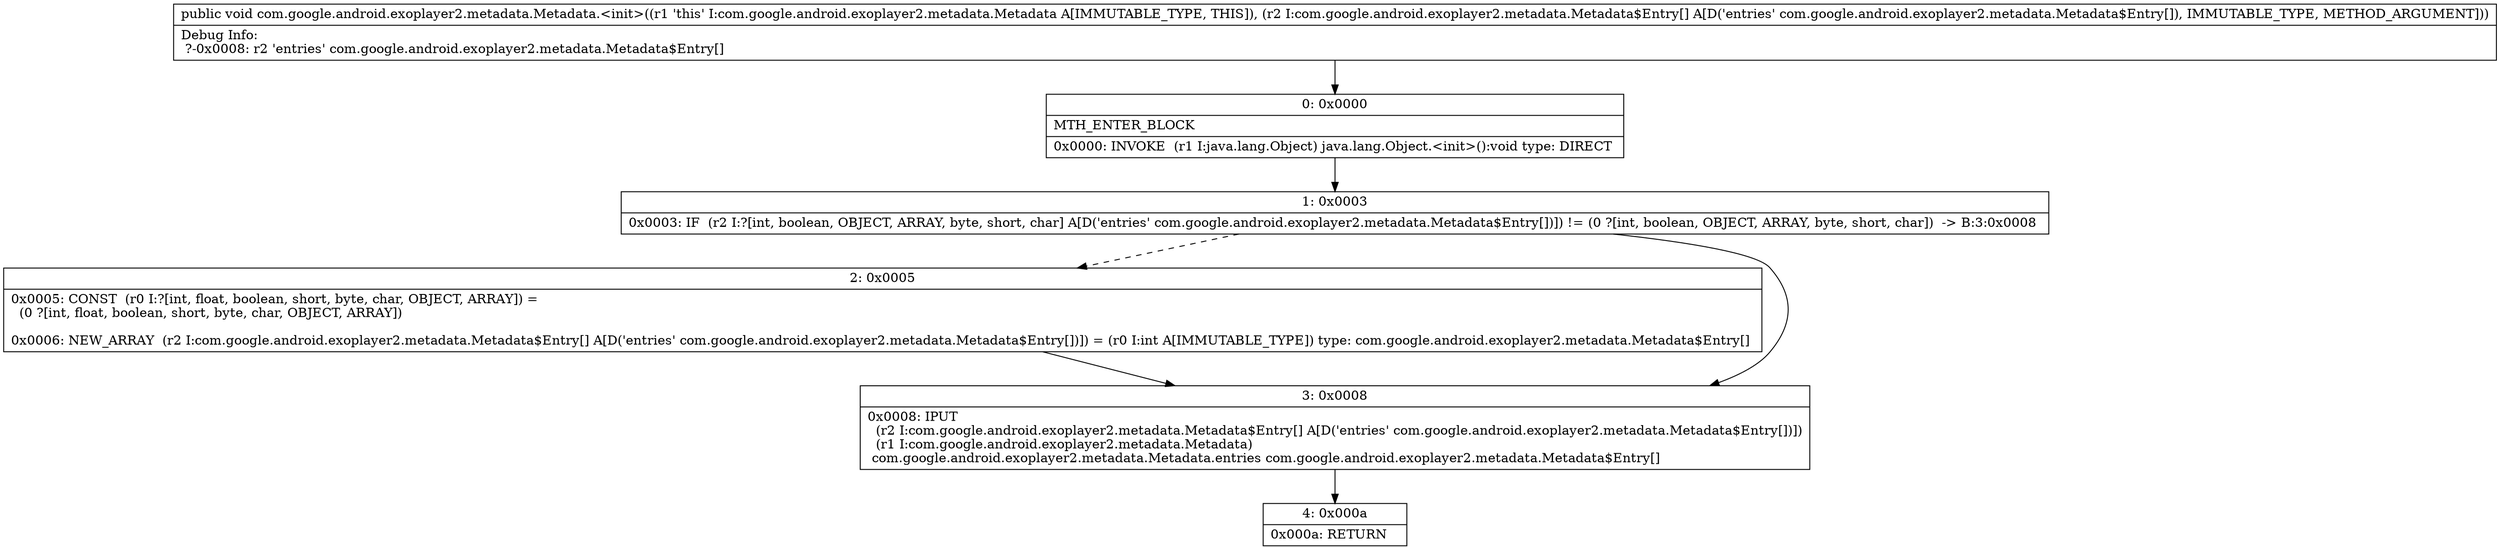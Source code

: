 digraph "CFG forcom.google.android.exoplayer2.metadata.Metadata.\<init\>([Lcom\/google\/android\/exoplayer2\/metadata\/Metadata$Entry;)V" {
Node_0 [shape=record,label="{0\:\ 0x0000|MTH_ENTER_BLOCK\l|0x0000: INVOKE  (r1 I:java.lang.Object) java.lang.Object.\<init\>():void type: DIRECT \l}"];
Node_1 [shape=record,label="{1\:\ 0x0003|0x0003: IF  (r2 I:?[int, boolean, OBJECT, ARRAY, byte, short, char] A[D('entries' com.google.android.exoplayer2.metadata.Metadata$Entry[])]) != (0 ?[int, boolean, OBJECT, ARRAY, byte, short, char])  \-\> B:3:0x0008 \l}"];
Node_2 [shape=record,label="{2\:\ 0x0005|0x0005: CONST  (r0 I:?[int, float, boolean, short, byte, char, OBJECT, ARRAY]) = \l  (0 ?[int, float, boolean, short, byte, char, OBJECT, ARRAY])\l \l0x0006: NEW_ARRAY  (r2 I:com.google.android.exoplayer2.metadata.Metadata$Entry[] A[D('entries' com.google.android.exoplayer2.metadata.Metadata$Entry[])]) = (r0 I:int A[IMMUTABLE_TYPE]) type: com.google.android.exoplayer2.metadata.Metadata$Entry[] \l}"];
Node_3 [shape=record,label="{3\:\ 0x0008|0x0008: IPUT  \l  (r2 I:com.google.android.exoplayer2.metadata.Metadata$Entry[] A[D('entries' com.google.android.exoplayer2.metadata.Metadata$Entry[])])\l  (r1 I:com.google.android.exoplayer2.metadata.Metadata)\l com.google.android.exoplayer2.metadata.Metadata.entries com.google.android.exoplayer2.metadata.Metadata$Entry[] \l}"];
Node_4 [shape=record,label="{4\:\ 0x000a|0x000a: RETURN   \l}"];
MethodNode[shape=record,label="{public void com.google.android.exoplayer2.metadata.Metadata.\<init\>((r1 'this' I:com.google.android.exoplayer2.metadata.Metadata A[IMMUTABLE_TYPE, THIS]), (r2 I:com.google.android.exoplayer2.metadata.Metadata$Entry[] A[D('entries' com.google.android.exoplayer2.metadata.Metadata$Entry[]), IMMUTABLE_TYPE, METHOD_ARGUMENT]))  | Debug Info:\l  ?\-0x0008: r2 'entries' com.google.android.exoplayer2.metadata.Metadata$Entry[]\l}"];
MethodNode -> Node_0;
Node_0 -> Node_1;
Node_1 -> Node_2[style=dashed];
Node_1 -> Node_3;
Node_2 -> Node_3;
Node_3 -> Node_4;
}


